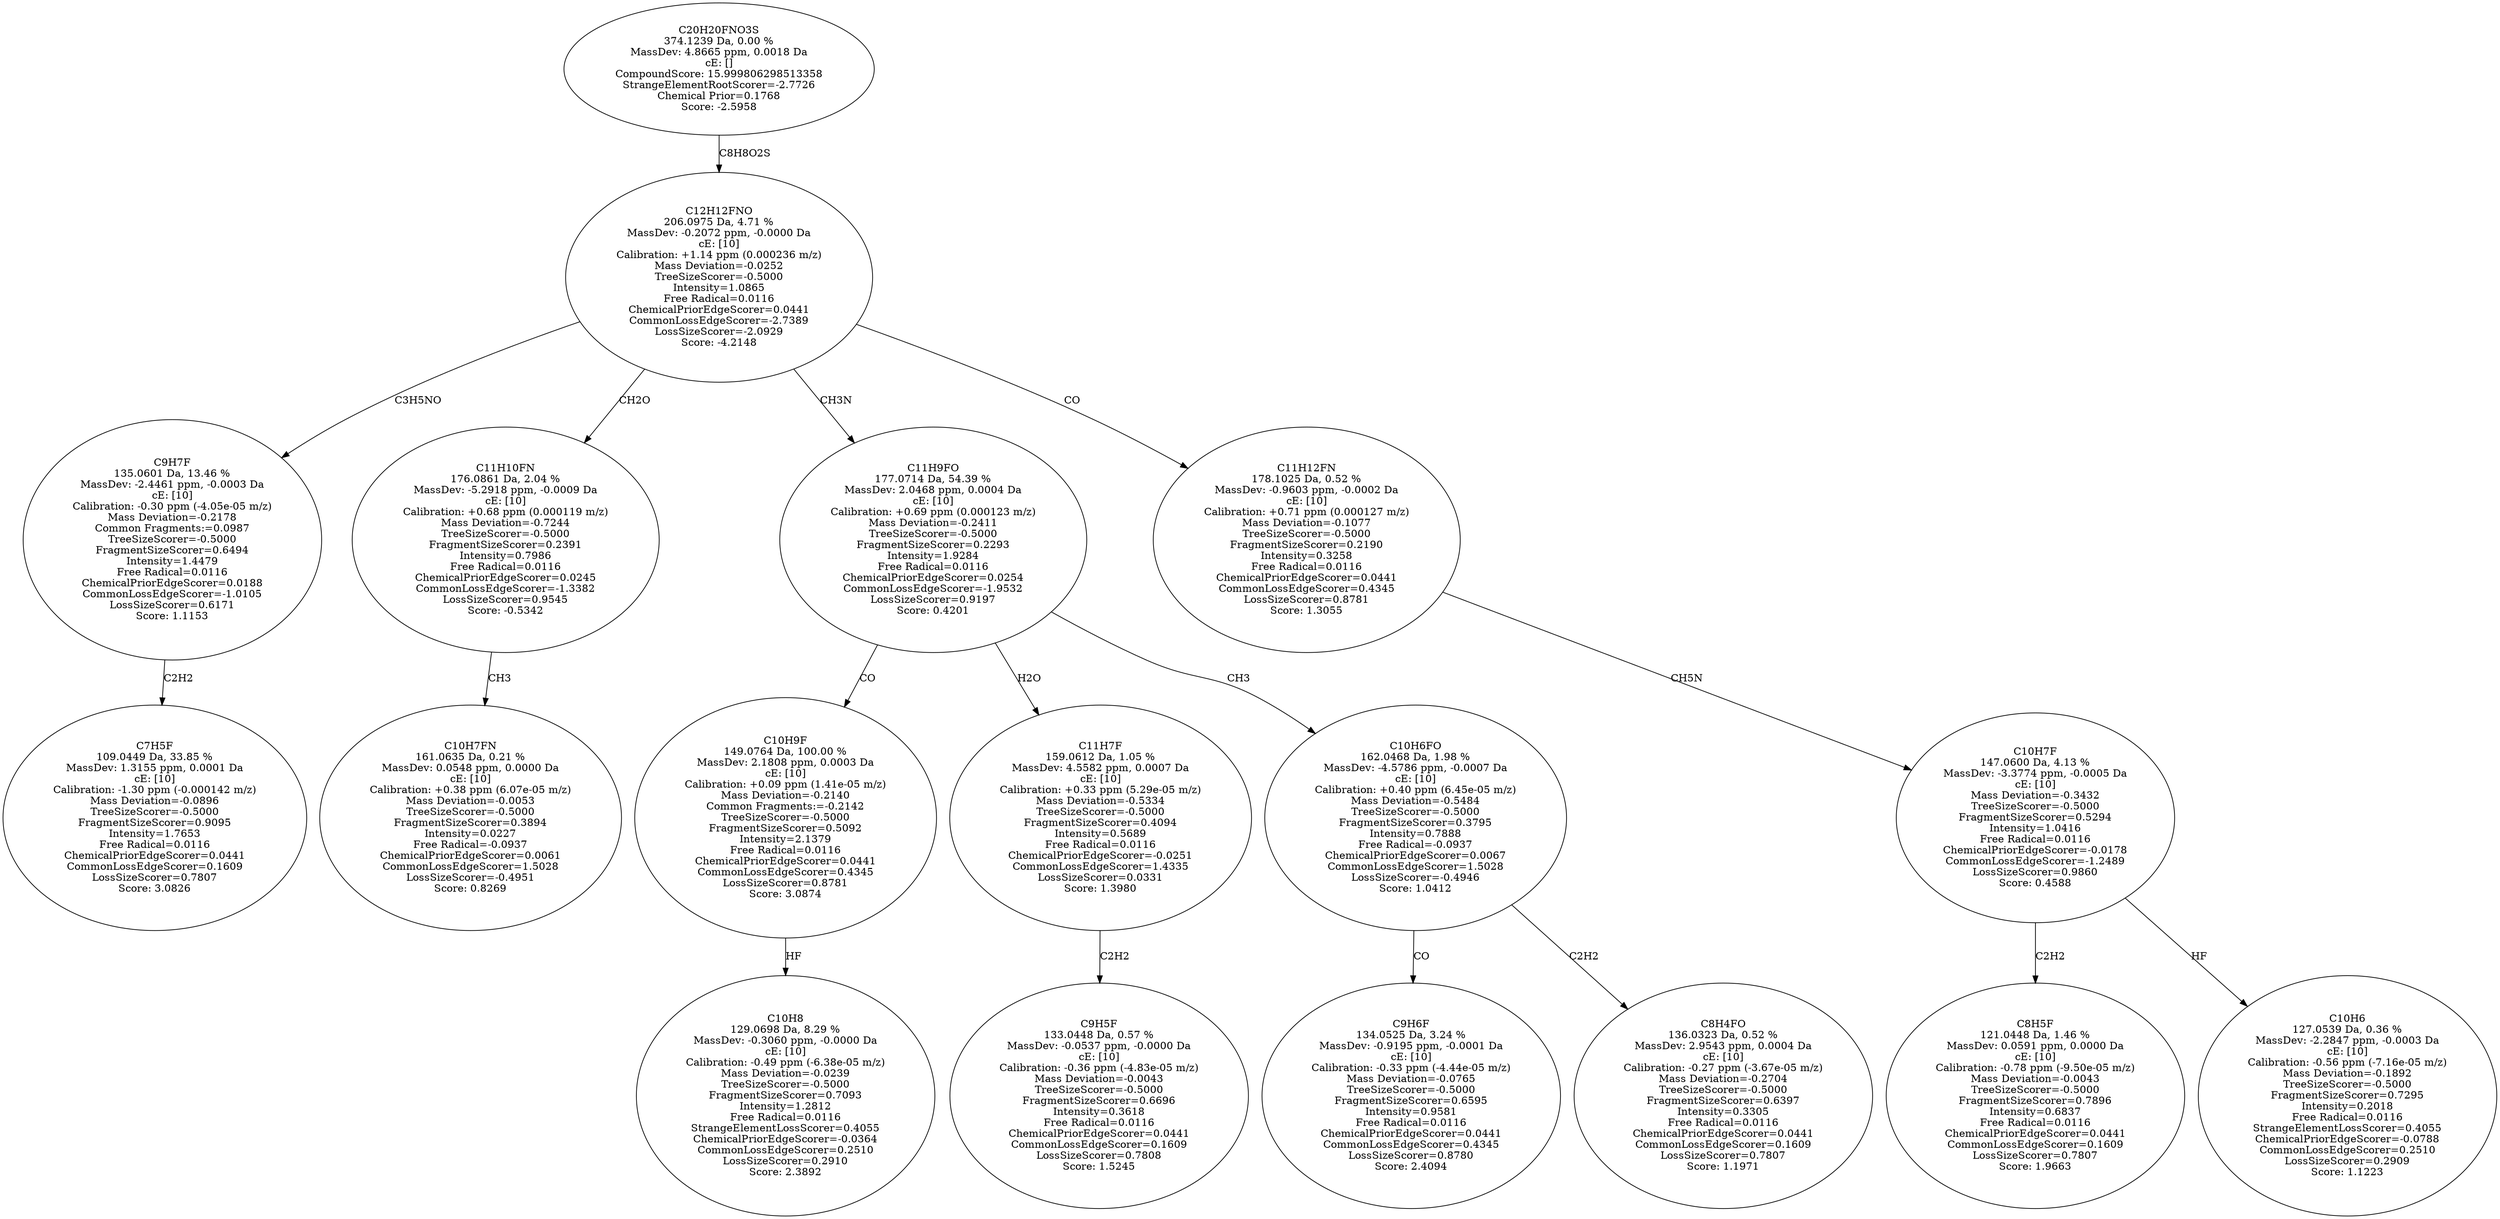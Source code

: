 strict digraph {
v1 [label="C7H5F\n109.0449 Da, 33.85 %\nMassDev: 1.3155 ppm, 0.0001 Da\ncE: [10]\nCalibration: -1.30 ppm (-0.000142 m/z)\nMass Deviation=-0.0896\nTreeSizeScorer=-0.5000\nFragmentSizeScorer=0.9095\nIntensity=1.7653\nFree Radical=0.0116\nChemicalPriorEdgeScorer=0.0441\nCommonLossEdgeScorer=0.1609\nLossSizeScorer=0.7807\nScore: 3.0826"];
v2 [label="C9H7F\n135.0601 Da, 13.46 %\nMassDev: -2.4461 ppm, -0.0003 Da\ncE: [10]\nCalibration: -0.30 ppm (-4.05e-05 m/z)\nMass Deviation=-0.2178\nCommon Fragments:=0.0987\nTreeSizeScorer=-0.5000\nFragmentSizeScorer=0.6494\nIntensity=1.4479\nFree Radical=0.0116\nChemicalPriorEdgeScorer=0.0188\nCommonLossEdgeScorer=-1.0105\nLossSizeScorer=0.6171\nScore: 1.1153"];
v3 [label="C10H7FN\n161.0635 Da, 0.21 %\nMassDev: 0.0548 ppm, 0.0000 Da\ncE: [10]\nCalibration: +0.38 ppm (6.07e-05 m/z)\nMass Deviation=-0.0053\nTreeSizeScorer=-0.5000\nFragmentSizeScorer=0.3894\nIntensity=0.0227\nFree Radical=-0.0937\nChemicalPriorEdgeScorer=0.0061\nCommonLossEdgeScorer=1.5028\nLossSizeScorer=-0.4951\nScore: 0.8269"];
v4 [label="C11H10FN\n176.0861 Da, 2.04 %\nMassDev: -5.2918 ppm, -0.0009 Da\ncE: [10]\nCalibration: +0.68 ppm (0.000119 m/z)\nMass Deviation=-0.7244\nTreeSizeScorer=-0.5000\nFragmentSizeScorer=0.2391\nIntensity=0.7986\nFree Radical=0.0116\nChemicalPriorEdgeScorer=0.0245\nCommonLossEdgeScorer=-1.3382\nLossSizeScorer=0.9545\nScore: -0.5342"];
v5 [label="C10H8\n129.0698 Da, 8.29 %\nMassDev: -0.3060 ppm, -0.0000 Da\ncE: [10]\nCalibration: -0.49 ppm (-6.38e-05 m/z)\nMass Deviation=-0.0239\nTreeSizeScorer=-0.5000\nFragmentSizeScorer=0.7093\nIntensity=1.2812\nFree Radical=0.0116\nStrangeElementLossScorer=0.4055\nChemicalPriorEdgeScorer=-0.0364\nCommonLossEdgeScorer=0.2510\nLossSizeScorer=0.2910\nScore: 2.3892"];
v6 [label="C10H9F\n149.0764 Da, 100.00 %\nMassDev: 2.1808 ppm, 0.0003 Da\ncE: [10]\nCalibration: +0.09 ppm (1.41e-05 m/z)\nMass Deviation=-0.2140\nCommon Fragments:=-0.2142\nTreeSizeScorer=-0.5000\nFragmentSizeScorer=0.5092\nIntensity=2.1379\nFree Radical=0.0116\nChemicalPriorEdgeScorer=0.0441\nCommonLossEdgeScorer=0.4345\nLossSizeScorer=0.8781\nScore: 3.0874"];
v7 [label="C9H5F\n133.0448 Da, 0.57 %\nMassDev: -0.0537 ppm, -0.0000 Da\ncE: [10]\nCalibration: -0.36 ppm (-4.83e-05 m/z)\nMass Deviation=-0.0043\nTreeSizeScorer=-0.5000\nFragmentSizeScorer=0.6696\nIntensity=0.3618\nFree Radical=0.0116\nChemicalPriorEdgeScorer=0.0441\nCommonLossEdgeScorer=0.1609\nLossSizeScorer=0.7808\nScore: 1.5245"];
v8 [label="C11H7F\n159.0612 Da, 1.05 %\nMassDev: 4.5582 ppm, 0.0007 Da\ncE: [10]\nCalibration: +0.33 ppm (5.29e-05 m/z)\nMass Deviation=-0.5334\nTreeSizeScorer=-0.5000\nFragmentSizeScorer=0.4094\nIntensity=0.5689\nFree Radical=0.0116\nChemicalPriorEdgeScorer=-0.0251\nCommonLossEdgeScorer=1.4335\nLossSizeScorer=0.0331\nScore: 1.3980"];
v9 [label="C9H6F\n134.0525 Da, 3.24 %\nMassDev: -0.9195 ppm, -0.0001 Da\ncE: [10]\nCalibration: -0.33 ppm (-4.44e-05 m/z)\nMass Deviation=-0.0765\nTreeSizeScorer=-0.5000\nFragmentSizeScorer=0.6595\nIntensity=0.9581\nFree Radical=0.0116\nChemicalPriorEdgeScorer=0.0441\nCommonLossEdgeScorer=0.4345\nLossSizeScorer=0.8780\nScore: 2.4094"];
v10 [label="C8H4FO\n136.0323 Da, 0.52 %\nMassDev: 2.9543 ppm, 0.0004 Da\ncE: [10]\nCalibration: -0.27 ppm (-3.67e-05 m/z)\nMass Deviation=-0.2704\nTreeSizeScorer=-0.5000\nFragmentSizeScorer=0.6397\nIntensity=0.3305\nFree Radical=0.0116\nChemicalPriorEdgeScorer=0.0441\nCommonLossEdgeScorer=0.1609\nLossSizeScorer=0.7807\nScore: 1.1971"];
v11 [label="C10H6FO\n162.0468 Da, 1.98 %\nMassDev: -4.5786 ppm, -0.0007 Da\ncE: [10]\nCalibration: +0.40 ppm (6.45e-05 m/z)\nMass Deviation=-0.5484\nTreeSizeScorer=-0.5000\nFragmentSizeScorer=0.3795\nIntensity=0.7888\nFree Radical=-0.0937\nChemicalPriorEdgeScorer=0.0067\nCommonLossEdgeScorer=1.5028\nLossSizeScorer=-0.4946\nScore: 1.0412"];
v12 [label="C11H9FO\n177.0714 Da, 54.39 %\nMassDev: 2.0468 ppm, 0.0004 Da\ncE: [10]\nCalibration: +0.69 ppm (0.000123 m/z)\nMass Deviation=-0.2411\nTreeSizeScorer=-0.5000\nFragmentSizeScorer=0.2293\nIntensity=1.9284\nFree Radical=0.0116\nChemicalPriorEdgeScorer=0.0254\nCommonLossEdgeScorer=-1.9532\nLossSizeScorer=0.9197\nScore: 0.4201"];
v13 [label="C8H5F\n121.0448 Da, 1.46 %\nMassDev: 0.0591 ppm, 0.0000 Da\ncE: [10]\nCalibration: -0.78 ppm (-9.50e-05 m/z)\nMass Deviation=-0.0043\nTreeSizeScorer=-0.5000\nFragmentSizeScorer=0.7896\nIntensity=0.6837\nFree Radical=0.0116\nChemicalPriorEdgeScorer=0.0441\nCommonLossEdgeScorer=0.1609\nLossSizeScorer=0.7807\nScore: 1.9663"];
v14 [label="C10H6\n127.0539 Da, 0.36 %\nMassDev: -2.2847 ppm, -0.0003 Da\ncE: [10]\nCalibration: -0.56 ppm (-7.16e-05 m/z)\nMass Deviation=-0.1892\nTreeSizeScorer=-0.5000\nFragmentSizeScorer=0.7295\nIntensity=0.2018\nFree Radical=0.0116\nStrangeElementLossScorer=0.4055\nChemicalPriorEdgeScorer=-0.0788\nCommonLossEdgeScorer=0.2510\nLossSizeScorer=0.2909\nScore: 1.1223"];
v15 [label="C10H7F\n147.0600 Da, 4.13 %\nMassDev: -3.3774 ppm, -0.0005 Da\ncE: [10]\nMass Deviation=-0.3432\nTreeSizeScorer=-0.5000\nFragmentSizeScorer=0.5294\nIntensity=1.0416\nFree Radical=0.0116\nChemicalPriorEdgeScorer=-0.0178\nCommonLossEdgeScorer=-1.2489\nLossSizeScorer=0.9860\nScore: 0.4588"];
v16 [label="C11H12FN\n178.1025 Da, 0.52 %\nMassDev: -0.9603 ppm, -0.0002 Da\ncE: [10]\nCalibration: +0.71 ppm (0.000127 m/z)\nMass Deviation=-0.1077\nTreeSizeScorer=-0.5000\nFragmentSizeScorer=0.2190\nIntensity=0.3258\nFree Radical=0.0116\nChemicalPriorEdgeScorer=0.0441\nCommonLossEdgeScorer=0.4345\nLossSizeScorer=0.8781\nScore: 1.3055"];
v17 [label="C12H12FNO\n206.0975 Da, 4.71 %\nMassDev: -0.2072 ppm, -0.0000 Da\ncE: [10]\nCalibration: +1.14 ppm (0.000236 m/z)\nMass Deviation=-0.0252\nTreeSizeScorer=-0.5000\nIntensity=1.0865\nFree Radical=0.0116\nChemicalPriorEdgeScorer=0.0441\nCommonLossEdgeScorer=-2.7389\nLossSizeScorer=-2.0929\nScore: -4.2148"];
v18 [label="C20H20FNO3S\n374.1239 Da, 0.00 %\nMassDev: 4.8665 ppm, 0.0018 Da\ncE: []\nCompoundScore: 15.999806298513358\nStrangeElementRootScorer=-2.7726\nChemical Prior=0.1768\nScore: -2.5958"];
v2 -> v1 [label="C2H2"];
v17 -> v2 [label="C3H5NO"];
v4 -> v3 [label="CH3"];
v17 -> v4 [label="CH2O"];
v6 -> v5 [label="HF"];
v12 -> v6 [label="CO"];
v8 -> v7 [label="C2H2"];
v12 -> v8 [label="H2O"];
v11 -> v9 [label="CO"];
v11 -> v10 [label="C2H2"];
v12 -> v11 [label="CH3"];
v17 -> v12 [label="CH3N"];
v15 -> v13 [label="C2H2"];
v15 -> v14 [label="HF"];
v16 -> v15 [label="CH5N"];
v17 -> v16 [label="CO"];
v18 -> v17 [label="C8H8O2S"];
}